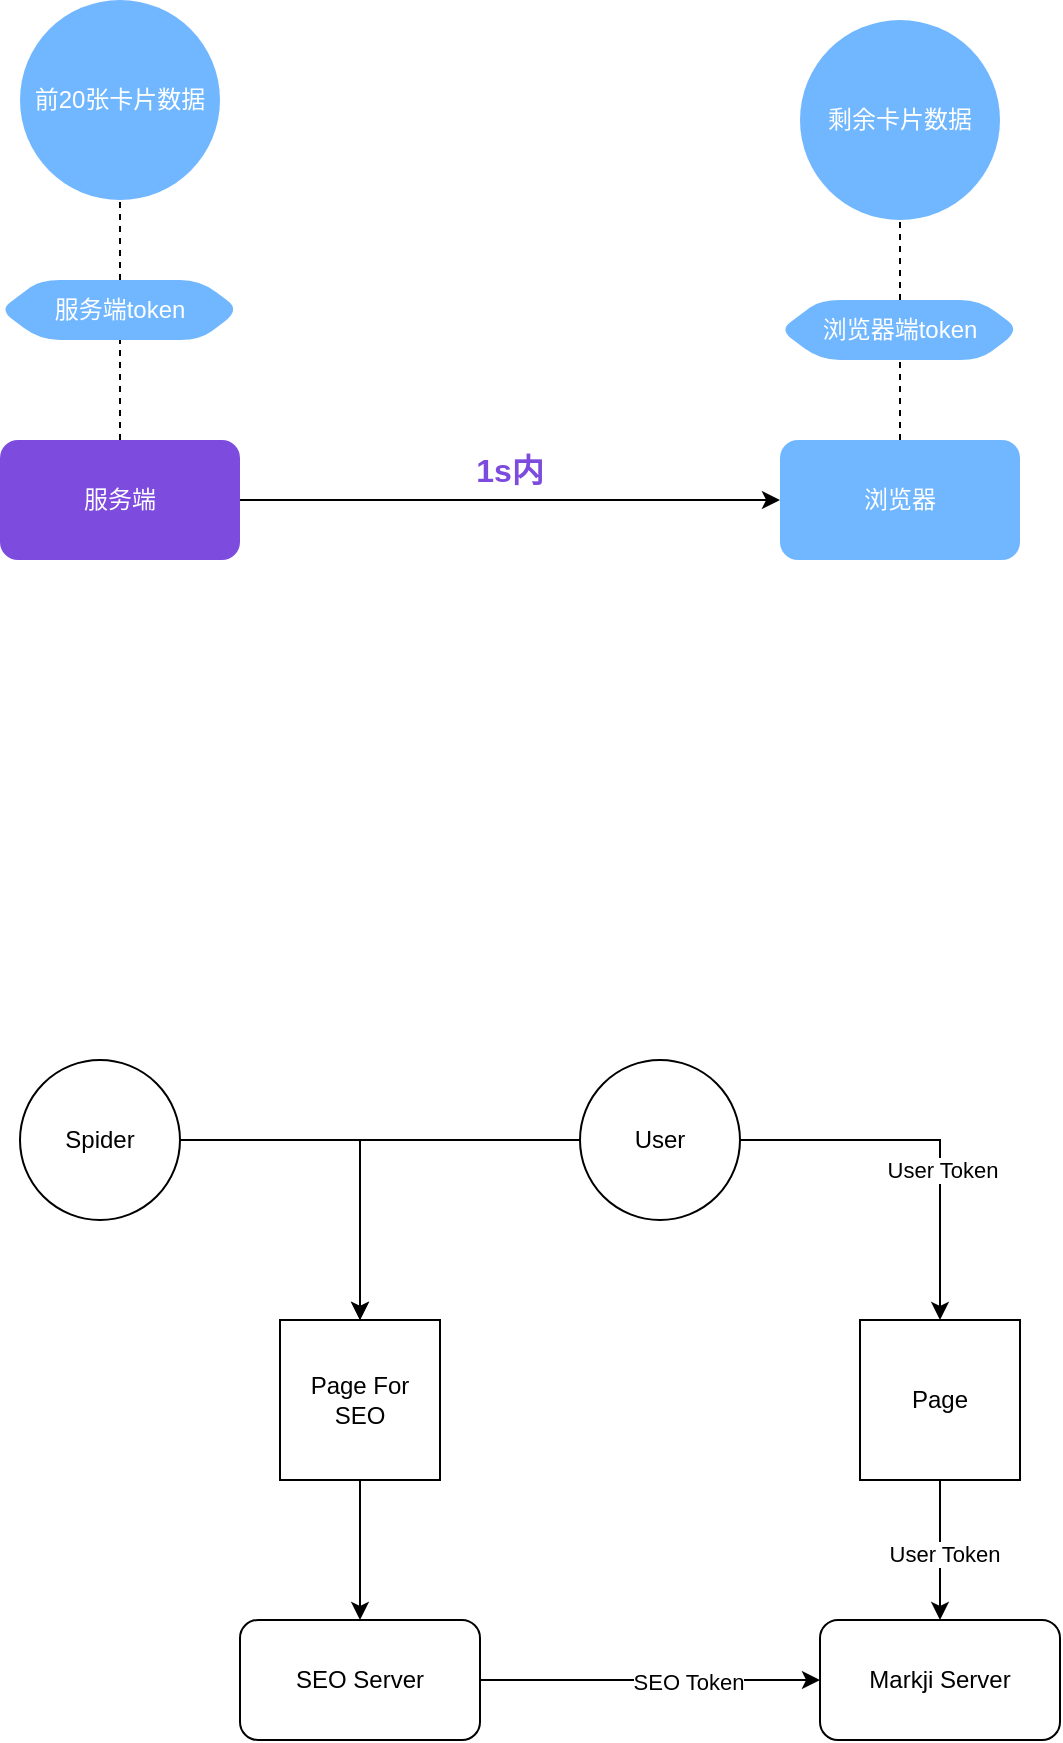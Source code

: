 <mxfile version="15.2.9" type="github">
  <diagram id="RIBd80FUKUe8Fdjv6PHt" name="Page-1">
    <mxGraphModel dx="677" dy="368" grid="1" gridSize="10" guides="1" tooltips="1" connect="1" arrows="1" fold="1" page="1" pageScale="1" pageWidth="827" pageHeight="1169" math="0" shadow="0">
      <root>
        <mxCell id="0" />
        <mxCell id="1" parent="0" />
        <mxCell id="SMshIJQcZR5f8V6Owy4w-4" style="edgeStyle=orthogonalEdgeStyle;rounded=0;orthogonalLoop=1;jettySize=auto;html=1;" parent="1" source="SMshIJQcZR5f8V6Owy4w-1" target="SMshIJQcZR5f8V6Owy4w-3" edge="1">
          <mxGeometry relative="1" as="geometry" />
        </mxCell>
        <mxCell id="SMshIJQcZR5f8V6Owy4w-1" value="服务端" style="rounded=1;whiteSpace=wrap;html=1;fillColor=#7D4BDE;fontColor=#FFFFFF;strokeColor=none;" parent="1" vertex="1">
          <mxGeometry x="140" y="350" width="120" height="60" as="geometry" />
        </mxCell>
        <mxCell id="SMshIJQcZR5f8V6Owy4w-3" value="浏览器" style="rounded=1;whiteSpace=wrap;html=1;glass=0;fontColor=#FFFFFF;strokeColor=none;shadow=0;sketch=0;gradientDirection=radial;fillColor=#71B7FF;" parent="1" vertex="1">
          <mxGeometry x="530" y="350" width="120" height="60" as="geometry" />
        </mxCell>
        <mxCell id="SMshIJQcZR5f8V6Owy4w-5" value="前20张卡片数据" style="ellipse;whiteSpace=wrap;html=1;aspect=fixed;rounded=1;shadow=0;glass=0;sketch=0;fontColor=#FFFFFF;fillColor=#71B7FF;gradientColor=none;gradientDirection=radial;strokeColor=none;" parent="1" vertex="1">
          <mxGeometry x="150" y="130" width="100" height="100" as="geometry" />
        </mxCell>
        <mxCell id="SMshIJQcZR5f8V6Owy4w-7" value="" style="endArrow=none;dashed=1;html=1;fontColor=#FFFFFF;entryX=0.5;entryY=1;entryDx=0;entryDy=0;exitX=0.5;exitY=0;exitDx=0;exitDy=0;startArrow=none;" parent="1" source="SMshIJQcZR5f8V6Owy4w-11" target="SMshIJQcZR5f8V6Owy4w-5" edge="1">
          <mxGeometry width="50" height="50" relative="1" as="geometry">
            <mxPoint x="390" y="410" as="sourcePoint" />
            <mxPoint x="440" y="360" as="targetPoint" />
          </mxGeometry>
        </mxCell>
        <mxCell id="SMshIJQcZR5f8V6Owy4w-8" value="剩余卡片数据" style="ellipse;whiteSpace=wrap;html=1;aspect=fixed;rounded=1;shadow=0;glass=0;sketch=0;fontColor=#FFFFFF;fillColor=#71B7FF;gradientColor=none;gradientDirection=radial;strokeColor=none;" parent="1" vertex="1">
          <mxGeometry x="540" y="140" width="100" height="100" as="geometry" />
        </mxCell>
        <mxCell id="SMshIJQcZR5f8V6Owy4w-10" value="" style="endArrow=none;dashed=1;html=1;fontColor=#FFFFFF;entryX=0.5;entryY=1;entryDx=0;entryDy=0;exitX=0.5;exitY=0;exitDx=0;exitDy=0;" parent="1" source="SMshIJQcZR5f8V6Owy4w-13" target="SMshIJQcZR5f8V6Owy4w-8" edge="1">
          <mxGeometry width="50" height="50" relative="1" as="geometry">
            <mxPoint x="390" y="410" as="sourcePoint" />
            <mxPoint x="440" y="360" as="targetPoint" />
          </mxGeometry>
        </mxCell>
        <mxCell id="SMshIJQcZR5f8V6Owy4w-11" value="服务端token" style="shape=hexagon;perimeter=hexagonPerimeter2;whiteSpace=wrap;html=1;fixedSize=1;rounded=1;shadow=0;glass=0;sketch=0;fontColor=#FFFFFF;fillColor=#71B7FF;gradientColor=none;gradientDirection=radial;strokeColor=none;" parent="1" vertex="1">
          <mxGeometry x="140" y="270" width="120" height="30" as="geometry" />
        </mxCell>
        <mxCell id="SMshIJQcZR5f8V6Owy4w-12" value="" style="endArrow=none;dashed=1;html=1;fontColor=#FFFFFF;entryX=0.5;entryY=1;entryDx=0;entryDy=0;exitX=0.5;exitY=0;exitDx=0;exitDy=0;" parent="1" source="SMshIJQcZR5f8V6Owy4w-1" target="SMshIJQcZR5f8V6Owy4w-11" edge="1">
          <mxGeometry width="50" height="50" relative="1" as="geometry">
            <mxPoint x="200" y="350" as="sourcePoint" />
            <mxPoint x="200" y="240" as="targetPoint" />
          </mxGeometry>
        </mxCell>
        <mxCell id="SMshIJQcZR5f8V6Owy4w-13" value="浏览器端token" style="shape=hexagon;perimeter=hexagonPerimeter2;whiteSpace=wrap;html=1;fixedSize=1;rounded=1;shadow=0;glass=0;sketch=0;fontColor=#FFFFFF;fillColor=#71B7FF;gradientColor=none;gradientDirection=radial;strokeColor=none;" parent="1" vertex="1">
          <mxGeometry x="530" y="280" width="120" height="30" as="geometry" />
        </mxCell>
        <mxCell id="SMshIJQcZR5f8V6Owy4w-14" value="" style="endArrow=none;dashed=1;html=1;fontColor=#FFFFFF;entryX=0.5;entryY=1;entryDx=0;entryDy=0;exitX=0.5;exitY=0;exitDx=0;exitDy=0;" parent="1" source="SMshIJQcZR5f8V6Owy4w-3" target="SMshIJQcZR5f8V6Owy4w-13" edge="1">
          <mxGeometry width="50" height="50" relative="1" as="geometry">
            <mxPoint x="390" y="410" as="sourcePoint" />
            <mxPoint x="440" y="360" as="targetPoint" />
          </mxGeometry>
        </mxCell>
        <mxCell id="SMshIJQcZR5f8V6Owy4w-15" value="&lt;font color=&quot;#7d4bde&quot; style=&quot;font-size: 16px&quot;&gt;&lt;b&gt;1s内&lt;/b&gt;&lt;/font&gt;" style="text;html=1;strokeColor=none;fillColor=none;align=center;verticalAlign=middle;whiteSpace=wrap;rounded=0;shadow=0;glass=0;sketch=0;fontColor=#FFFFFF;" parent="1" vertex="1">
          <mxGeometry x="360" y="350" width="70" height="30" as="geometry" />
        </mxCell>
        <mxCell id="mCiFhlR0i4A4N-Vy6XE6-4" style="edgeStyle=orthogonalEdgeStyle;rounded=0;orthogonalLoop=1;jettySize=auto;html=1;entryX=0.5;entryY=0;entryDx=0;entryDy=0;" edge="1" parent="1" source="mCiFhlR0i4A4N-Vy6XE6-1" target="mCiFhlR0i4A4N-Vy6XE6-3">
          <mxGeometry relative="1" as="geometry" />
        </mxCell>
        <mxCell id="mCiFhlR0i4A4N-Vy6XE6-1" value="Spider" style="ellipse;whiteSpace=wrap;html=1;aspect=fixed;" vertex="1" parent="1">
          <mxGeometry x="150" y="660" width="80" height="80" as="geometry" />
        </mxCell>
        <mxCell id="mCiFhlR0i4A4N-Vy6XE6-5" style="edgeStyle=orthogonalEdgeStyle;rounded=0;orthogonalLoop=1;jettySize=auto;html=1;entryX=0.5;entryY=0;entryDx=0;entryDy=0;" edge="1" parent="1" source="mCiFhlR0i4A4N-Vy6XE6-2" target="mCiFhlR0i4A4N-Vy6XE6-3">
          <mxGeometry relative="1" as="geometry" />
        </mxCell>
        <mxCell id="mCiFhlR0i4A4N-Vy6XE6-9" style="edgeStyle=orthogonalEdgeStyle;rounded=0;orthogonalLoop=1;jettySize=auto;html=1;entryX=0.5;entryY=0;entryDx=0;entryDy=0;" edge="1" parent="1" source="mCiFhlR0i4A4N-Vy6XE6-2" target="mCiFhlR0i4A4N-Vy6XE6-8">
          <mxGeometry relative="1" as="geometry" />
        </mxCell>
        <mxCell id="mCiFhlR0i4A4N-Vy6XE6-10" value="User Token" style="edgeLabel;html=1;align=center;verticalAlign=middle;resizable=0;points=[];" vertex="1" connectable="0" parent="mCiFhlR0i4A4N-Vy6XE6-9">
          <mxGeometry x="0.203" y="1" relative="1" as="geometry">
            <mxPoint as="offset" />
          </mxGeometry>
        </mxCell>
        <mxCell id="mCiFhlR0i4A4N-Vy6XE6-2" value="User" style="ellipse;whiteSpace=wrap;html=1;aspect=fixed;" vertex="1" parent="1">
          <mxGeometry x="430" y="660" width="80" height="80" as="geometry" />
        </mxCell>
        <mxCell id="mCiFhlR0i4A4N-Vy6XE6-16" style="edgeStyle=orthogonalEdgeStyle;rounded=0;orthogonalLoop=1;jettySize=auto;html=1;entryX=0.5;entryY=0;entryDx=0;entryDy=0;" edge="1" parent="1" source="mCiFhlR0i4A4N-Vy6XE6-3" target="mCiFhlR0i4A4N-Vy6XE6-6">
          <mxGeometry relative="1" as="geometry" />
        </mxCell>
        <mxCell id="mCiFhlR0i4A4N-Vy6XE6-3" value="Page For SEO" style="whiteSpace=wrap;html=1;aspect=fixed;" vertex="1" parent="1">
          <mxGeometry x="280" y="790" width="80" height="80" as="geometry" />
        </mxCell>
        <mxCell id="mCiFhlR0i4A4N-Vy6XE6-14" style="edgeStyle=orthogonalEdgeStyle;rounded=0;orthogonalLoop=1;jettySize=auto;html=1;entryX=0;entryY=0.5;entryDx=0;entryDy=0;" edge="1" parent="1" source="mCiFhlR0i4A4N-Vy6XE6-6" target="mCiFhlR0i4A4N-Vy6XE6-7">
          <mxGeometry relative="1" as="geometry" />
        </mxCell>
        <mxCell id="mCiFhlR0i4A4N-Vy6XE6-15" value="SEO Token" style="edgeLabel;html=1;align=center;verticalAlign=middle;resizable=0;points=[];" vertex="1" connectable="0" parent="mCiFhlR0i4A4N-Vy6XE6-14">
          <mxGeometry x="0.226" y="-1" relative="1" as="geometry">
            <mxPoint as="offset" />
          </mxGeometry>
        </mxCell>
        <mxCell id="mCiFhlR0i4A4N-Vy6XE6-6" value="SEO Server" style="rounded=1;whiteSpace=wrap;html=1;" vertex="1" parent="1">
          <mxGeometry x="260" y="940" width="120" height="60" as="geometry" />
        </mxCell>
        <mxCell id="mCiFhlR0i4A4N-Vy6XE6-7" value="Markji Server" style="rounded=1;whiteSpace=wrap;html=1;" vertex="1" parent="1">
          <mxGeometry x="550" y="940" width="120" height="60" as="geometry" />
        </mxCell>
        <mxCell id="mCiFhlR0i4A4N-Vy6XE6-11" style="edgeStyle=orthogonalEdgeStyle;rounded=0;orthogonalLoop=1;jettySize=auto;html=1;entryX=0.5;entryY=0;entryDx=0;entryDy=0;" edge="1" parent="1" source="mCiFhlR0i4A4N-Vy6XE6-8" target="mCiFhlR0i4A4N-Vy6XE6-7">
          <mxGeometry relative="1" as="geometry" />
        </mxCell>
        <mxCell id="mCiFhlR0i4A4N-Vy6XE6-12" value="User Token" style="edgeLabel;html=1;align=center;verticalAlign=middle;resizable=0;points=[];" vertex="1" connectable="0" parent="mCiFhlR0i4A4N-Vy6XE6-11">
          <mxGeometry x="0.042" y="2" relative="1" as="geometry">
            <mxPoint as="offset" />
          </mxGeometry>
        </mxCell>
        <mxCell id="mCiFhlR0i4A4N-Vy6XE6-8" value="Page" style="whiteSpace=wrap;html=1;aspect=fixed;" vertex="1" parent="1">
          <mxGeometry x="570" y="790" width="80" height="80" as="geometry" />
        </mxCell>
      </root>
    </mxGraphModel>
  </diagram>
</mxfile>
